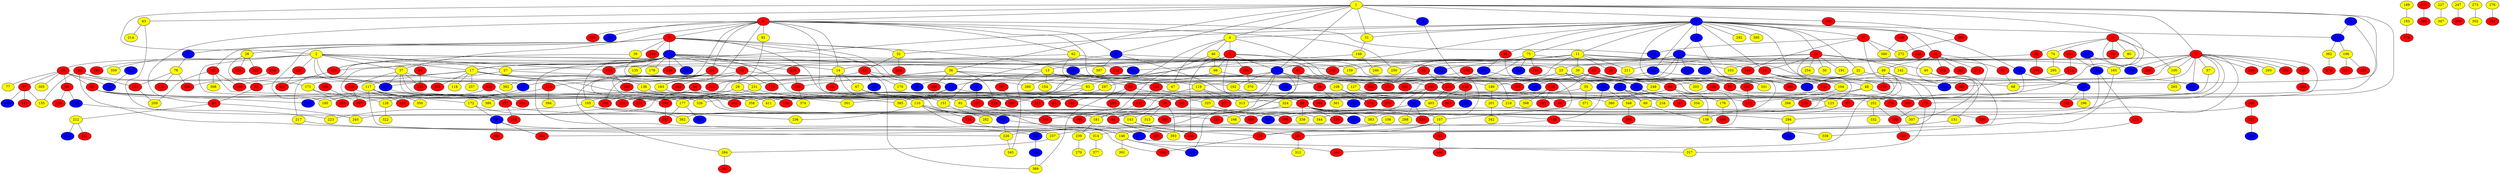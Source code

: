 graph {
0 [style = filled fillcolor = blue];
1 [style = filled fillcolor = yellow];
2 [style = filled fillcolor = yellow];
3 [style = filled fillcolor = red];
4 [style = filled fillcolor = yellow];
5 [style = filled fillcolor = red];
6 [style = filled fillcolor = red];
7 [style = filled fillcolor = blue];
8 [style = filled fillcolor = red];
9 [style = filled fillcolor = blue];
10 [style = filled fillcolor = red];
11 [style = filled fillcolor = yellow];
12 [style = filled fillcolor = red];
13 [style = filled fillcolor = yellow];
14 [style = filled fillcolor = yellow];
15 [style = filled fillcolor = blue];
16 [style = filled fillcolor = red];
17 [style = filled fillcolor = yellow];
18 [style = filled fillcolor = red];
19 [style = filled fillcolor = red];
20 [style = filled fillcolor = red];
21 [style = filled fillcolor = red];
22 [style = filled fillcolor = yellow];
23 [style = filled fillcolor = yellow];
24 [style = filled fillcolor = red];
25 [style = filled fillcolor = blue];
26 [style = filled fillcolor = red];
27 [style = filled fillcolor = yellow];
28 [style = filled fillcolor = yellow];
29 [style = filled fillcolor = yellow];
30 [style = filled fillcolor = yellow];
31 [style = filled fillcolor = yellow];
32 [style = filled fillcolor = yellow];
33 [style = filled fillcolor = red];
34 [style = filled fillcolor = red];
35 [style = filled fillcolor = yellow];
36 [style = filled fillcolor = yellow];
37 [style = filled fillcolor = yellow];
38 [style = filled fillcolor = red];
39 [style = filled fillcolor = yellow];
40 [style = filled fillcolor = yellow];
41 [style = filled fillcolor = red];
42 [style = filled fillcolor = red];
43 [style = filled fillcolor = yellow];
44 [style = filled fillcolor = red];
45 [style = filled fillcolor = red];
46 [style = filled fillcolor = yellow];
47 [style = filled fillcolor = yellow];
48 [style = filled fillcolor = yellow];
49 [style = filled fillcolor = yellow];
50 [style = filled fillcolor = blue];
51 [style = filled fillcolor = red];
52 [style = filled fillcolor = blue];
53 [style = filled fillcolor = red];
54 [style = filled fillcolor = red];
55 [style = filled fillcolor = red];
56 [style = filled fillcolor = yellow];
57 [style = filled fillcolor = yellow];
58 [style = filled fillcolor = red];
59 [style = filled fillcolor = red];
60 [style = filled fillcolor = yellow];
61 [style = filled fillcolor = blue];
62 [style = filled fillcolor = yellow];
63 [style = filled fillcolor = blue];
64 [style = filled fillcolor = red];
65 [style = filled fillcolor = red];
66 [style = filled fillcolor = blue];
67 [style = filled fillcolor = yellow];
68 [style = filled fillcolor = yellow];
69 [style = filled fillcolor = red];
70 [style = filled fillcolor = red];
71 [style = filled fillcolor = blue];
72 [style = filled fillcolor = blue];
73 [style = filled fillcolor = blue];
74 [style = filled fillcolor = yellow];
75 [style = filled fillcolor = yellow];
76 [style = filled fillcolor = yellow];
77 [style = filled fillcolor = yellow];
78 [style = filled fillcolor = blue];
79 [style = filled fillcolor = blue];
80 [style = filled fillcolor = yellow];
81 [style = filled fillcolor = red];
82 [style = filled fillcolor = red];
83 [style = filled fillcolor = yellow];
84 [style = filled fillcolor = red];
85 [style = filled fillcolor = red];
86 [style = filled fillcolor = red];
87 [style = filled fillcolor = red];
88 [style = filled fillcolor = red];
89 [style = filled fillcolor = blue];
90 [style = filled fillcolor = blue];
91 [style = filled fillcolor = blue];
92 [style = filled fillcolor = yellow];
93 [style = filled fillcolor = yellow];
94 [style = filled fillcolor = red];
95 [style = filled fillcolor = blue];
96 [style = filled fillcolor = red];
97 [style = filled fillcolor = red];
98 [style = filled fillcolor = yellow];
99 [style = filled fillcolor = red];
100 [style = filled fillcolor = yellow];
101 [style = filled fillcolor = blue];
102 [style = filled fillcolor = red];
103 [style = filled fillcolor = yellow];
104 [style = filled fillcolor = yellow];
105 [style = filled fillcolor = yellow];
106 [style = filled fillcolor = yellow];
107 [style = filled fillcolor = yellow];
108 [style = filled fillcolor = yellow];
109 [style = filled fillcolor = red];
110 [style = filled fillcolor = yellow];
111 [style = filled fillcolor = red];
112 [style = filled fillcolor = red];
113 [style = filled fillcolor = red];
114 [style = filled fillcolor = red];
115 [style = filled fillcolor = red];
116 [style = filled fillcolor = red];
117 [style = filled fillcolor = yellow];
118 [style = filled fillcolor = yellow];
119 [style = filled fillcolor = yellow];
120 [style = filled fillcolor = red];
121 [style = filled fillcolor = red];
122 [style = filled fillcolor = blue];
123 [style = filled fillcolor = yellow];
124 [style = filled fillcolor = red];
125 [style = filled fillcolor = red];
126 [style = filled fillcolor = blue];
127 [style = filled fillcolor = yellow];
128 [style = filled fillcolor = yellow];
129 [style = filled fillcolor = red];
130 [style = filled fillcolor = red];
131 [style = filled fillcolor = yellow];
132 [style = filled fillcolor = red];
133 [style = filled fillcolor = red];
134 [style = filled fillcolor = red];
135 [style = filled fillcolor = yellow];
136 [style = filled fillcolor = yellow];
137 [style = filled fillcolor = blue];
138 [style = filled fillcolor = red];
139 [style = filled fillcolor = yellow];
140 [style = filled fillcolor = blue];
141 [style = filled fillcolor = blue];
142 [style = filled fillcolor = yellow];
143 [style = filled fillcolor = yellow];
144 [style = filled fillcolor = red];
145 [style = filled fillcolor = red];
146 [style = filled fillcolor = yellow];
147 [style = filled fillcolor = red];
148 [style = filled fillcolor = red];
149 [style = filled fillcolor = yellow];
150 [style = filled fillcolor = red];
151 [style = filled fillcolor = yellow];
152 [style = filled fillcolor = red];
153 [style = filled fillcolor = blue];
154 [style = filled fillcolor = yellow];
155 [style = filled fillcolor = yellow];
156 [style = filled fillcolor = blue];
157 [style = filled fillcolor = red];
158 [style = filled fillcolor = red];
159 [style = filled fillcolor = yellow];
160 [style = filled fillcolor = blue];
161 [style = filled fillcolor = red];
162 [style = filled fillcolor = blue];
163 [style = filled fillcolor = yellow];
164 [style = filled fillcolor = red];
165 [style = filled fillcolor = yellow];
166 [style = filled fillcolor = yellow];
167 [style = filled fillcolor = red];
168 [style = filled fillcolor = red];
169 [style = filled fillcolor = yellow];
170 [style = filled fillcolor = yellow];
171 [style = filled fillcolor = yellow];
172 [style = filled fillcolor = yellow];
173 [style = filled fillcolor = red];
174 [style = filled fillcolor = red];
175 [style = filled fillcolor = red];
176 [style = filled fillcolor = yellow];
177 [style = filled fillcolor = yellow];
178 [style = filled fillcolor = yellow];
179 [style = filled fillcolor = red];
180 [style = filled fillcolor = yellow];
181 [style = filled fillcolor = yellow];
182 [style = filled fillcolor = red];
183 [style = filled fillcolor = yellow];
184 [style = filled fillcolor = blue];
185 [style = filled fillcolor = yellow];
186 [style = filled fillcolor = red];
187 [style = filled fillcolor = red];
188 [style = filled fillcolor = red];
189 [style = filled fillcolor = red];
190 [style = filled fillcolor = red];
191 [style = filled fillcolor = yellow];
192 [style = filled fillcolor = yellow];
193 [style = filled fillcolor = blue];
194 [style = filled fillcolor = red];
195 [style = filled fillcolor = red];
196 [style = filled fillcolor = yellow];
197 [style = filled fillcolor = blue];
198 [style = filled fillcolor = blue];
199 [style = filled fillcolor = red];
200 [style = filled fillcolor = red];
201 [style = filled fillcolor = yellow];
202 [style = filled fillcolor = red];
203 [style = filled fillcolor = yellow];
204 [style = filled fillcolor = red];
205 [style = filled fillcolor = red];
206 [style = filled fillcolor = red];
207 [style = filled fillcolor = red];
208 [style = filled fillcolor = red];
209 [style = filled fillcolor = yellow];
210 [style = filled fillcolor = red];
211 [style = filled fillcolor = yellow];
212 [style = filled fillcolor = yellow];
213 [style = filled fillcolor = red];
214 [style = filled fillcolor = yellow];
215 [style = filled fillcolor = red];
216 [style = filled fillcolor = red];
217 [style = filled fillcolor = yellow];
218 [style = filled fillcolor = yellow];
219 [style = filled fillcolor = blue];
220 [style = filled fillcolor = red];
221 [style = filled fillcolor = blue];
222 [style = filled fillcolor = blue];
223 [style = filled fillcolor = yellow];
224 [style = filled fillcolor = red];
225 [style = filled fillcolor = red];
226 [style = filled fillcolor = yellow];
227 [style = filled fillcolor = yellow];
228 [style = filled fillcolor = red];
229 [style = filled fillcolor = red];
230 [style = filled fillcolor = red];
231 [style = filled fillcolor = yellow];
232 [style = filled fillcolor = blue];
233 [style = filled fillcolor = red];
234 [style = filled fillcolor = yellow];
235 [style = filled fillcolor = red];
236 [style = filled fillcolor = yellow];
237 [style = filled fillcolor = yellow];
238 [style = filled fillcolor = red];
239 [style = filled fillcolor = yellow];
240 [style = filled fillcolor = red];
241 [style = filled fillcolor = red];
242 [style = filled fillcolor = red];
243 [style = filled fillcolor = blue];
244 [style = filled fillcolor = red];
245 [style = filled fillcolor = yellow];
246 [style = filled fillcolor = yellow];
247 [style = filled fillcolor = yellow];
248 [style = filled fillcolor = yellow];
249 [style = filled fillcolor = red];
250 [style = filled fillcolor = yellow];
251 [style = filled fillcolor = red];
252 [style = filled fillcolor = yellow];
253 [style = filled fillcolor = red];
254 [style = filled fillcolor = yellow];
255 [style = filled fillcolor = red];
256 [style = filled fillcolor = red];
257 [style = filled fillcolor = yellow];
258 [style = filled fillcolor = blue];
259 [style = filled fillcolor = red];
260 [style = filled fillcolor = yellow];
261 [style = filled fillcolor = red];
262 [style = filled fillcolor = red];
263 [style = filled fillcolor = blue];
264 [style = filled fillcolor = red];
265 [style = filled fillcolor = yellow];
266 [style = filled fillcolor = yellow];
267 [style = filled fillcolor = red];
268 [style = filled fillcolor = blue];
269 [style = filled fillcolor = red];
270 [style = filled fillcolor = yellow];
271 [style = filled fillcolor = red];
272 [style = filled fillcolor = yellow];
273 [style = filled fillcolor = yellow];
274 [style = filled fillcolor = red];
275 [style = filled fillcolor = blue];
276 [style = filled fillcolor = yellow];
277 [style = filled fillcolor = red];
278 [style = filled fillcolor = red];
279 [style = filled fillcolor = red];
280 [style = filled fillcolor = red];
281 [style = filled fillcolor = red];
282 [style = filled fillcolor = yellow];
283 [style = filled fillcolor = red];
284 [style = filled fillcolor = yellow];
285 [style = filled fillcolor = blue];
286 [style = filled fillcolor = red];
287 [style = filled fillcolor = red];
288 [style = filled fillcolor = yellow];
289 [style = filled fillcolor = red];
290 [style = filled fillcolor = blue];
291 [style = filled fillcolor = blue];
292 [style = filled fillcolor = yellow];
293 [style = filled fillcolor = yellow];
294 [style = filled fillcolor = yellow];
295 [style = filled fillcolor = yellow];
296 [style = filled fillcolor = yellow];
297 [style = filled fillcolor = yellow];
298 [style = filled fillcolor = red];
299 [style = filled fillcolor = red];
300 [style = filled fillcolor = red];
301 [style = filled fillcolor = yellow];
302 [style = filled fillcolor = yellow];
303 [style = filled fillcolor = red];
304 [style = filled fillcolor = red];
305 [style = filled fillcolor = yellow];
306 [style = filled fillcolor = red];
307 [style = filled fillcolor = yellow];
308 [style = filled fillcolor = yellow];
309 [style = filled fillcolor = red];
310 [style = filled fillcolor = blue];
311 [style = filled fillcolor = red];
312 [style = filled fillcolor = yellow];
313 [style = filled fillcolor = yellow];
314 [style = filled fillcolor = yellow];
315 [style = filled fillcolor = yellow];
316 [style = filled fillcolor = red];
317 [style = filled fillcolor = yellow];
318 [style = filled fillcolor = red];
319 [style = filled fillcolor = red];
320 [style = filled fillcolor = red];
321 [style = filled fillcolor = blue];
322 [style = filled fillcolor = yellow];
323 [style = filled fillcolor = red];
324 [style = filled fillcolor = yellow];
325 [style = filled fillcolor = yellow];
326 [style = filled fillcolor = yellow];
327 [style = filled fillcolor = blue];
328 [style = filled fillcolor = red];
329 [style = filled fillcolor = red];
330 [style = filled fillcolor = red];
331 [style = filled fillcolor = yellow];
332 [style = filled fillcolor = yellow];
333 [style = filled fillcolor = red];
334 [style = filled fillcolor = yellow];
335 [style = filled fillcolor = red];
336 [style = filled fillcolor = blue];
337 [style = filled fillcolor = red];
338 [style = filled fillcolor = yellow];
339 [style = filled fillcolor = yellow];
340 [style = filled fillcolor = blue];
341 [style = filled fillcolor = red];
342 [style = filled fillcolor = yellow];
343 [style = filled fillcolor = red];
344 [style = filled fillcolor = yellow];
345 [style = filled fillcolor = yellow];
346 [style = filled fillcolor = red];
347 [style = filled fillcolor = yellow];
348 [style = filled fillcolor = yellow];
349 [style = filled fillcolor = red];
350 [style = filled fillcolor = yellow];
351 [style = filled fillcolor = red];
352 [style = filled fillcolor = red];
353 [style = filled fillcolor = red];
354 [style = filled fillcolor = red];
355 [style = filled fillcolor = red];
356 [style = filled fillcolor = blue];
357 [style = filled fillcolor = blue];
358 [style = filled fillcolor = yellow];
359 [style = filled fillcolor = yellow];
360 [style = filled fillcolor = yellow];
361 [style = filled fillcolor = yellow];
362 [style = filled fillcolor = yellow];
363 [style = filled fillcolor = red];
364 [style = filled fillcolor = blue];
365 [style = filled fillcolor = red];
366 [style = filled fillcolor = blue];
367 [style = filled fillcolor = red];
368 [style = filled fillcolor = red];
369 [style = filled fillcolor = blue];
370 [style = filled fillcolor = yellow];
371 [style = filled fillcolor = yellow];
372 [style = filled fillcolor = red];
373 [style = filled fillcolor = red];
374 [style = filled fillcolor = yellow];
375 [style = filled fillcolor = red];
376 [style = filled fillcolor = red];
377 [style = filled fillcolor = yellow];
378 [style = filled fillcolor = blue];
379 [style = filled fillcolor = red];
380 [style = filled fillcolor = yellow];
381 [style = filled fillcolor = red];
382 [style = filled fillcolor = yellow];
383 [style = filled fillcolor = yellow];
384 [style = filled fillcolor = red];
385 [style = filled fillcolor = yellow];
386 [style = filled fillcolor = yellow];
387 [style = filled fillcolor = red];
388 [style = filled fillcolor = blue];
389 [style = filled fillcolor = yellow];
390 [style = filled fillcolor = red];
391 [style = filled fillcolor = yellow];
392 [style = filled fillcolor = yellow];
393 [style = filled fillcolor = yellow];
394 [style = filled fillcolor = yellow];
395 [style = filled fillcolor = yellow];
396 [style = filled fillcolor = red];
397 [style = filled fillcolor = yellow];
398 [style = filled fillcolor = yellow];
399 [style = filled fillcolor = blue];
400 [style = filled fillcolor = red];
401 [style = filled fillcolor = red];
402 [style = filled fillcolor = blue];
403 [style = filled fillcolor = yellow];
404 [style = filled fillcolor = red];
405 [style = filled fillcolor = red];
406 [style = filled fillcolor = red];
407 [style = filled fillcolor = blue];
408 [style = filled fillcolor = red];
409 [style = filled fillcolor = red];
410 [style = filled fillcolor = red];
411 [style = filled fillcolor = yellow];
412 [style = filled fillcolor = red];
0 -- 11;
0 -- 10;
0 -- 7;
0 -- 4;
0 -- 16;
0 -- 18;
0 -- 21;
0 -- 22;
0 -- 31;
0 -- 32;
0 -- 50;
0 -- 75;
0 -- 78;
0 -- 95;
0 -- 96;
0 -- 109;
0 -- 161;
0 -- 193;
0 -- 292;
0 -- 331;
0 -- 395;
1 -- 2;
1 -- 3;
1 -- 4;
1 -- 6;
1 -- 7;
1 -- 31;
1 -- 36;
1 -- 43;
1 -- 79;
1 -- 89;
1 -- 68;
1 -- 165;
1 -- 179;
1 -- 190;
2 -- 17;
2 -- 26;
2 -- 27;
2 -- 37;
2 -- 60;
2 -- 73;
2 -- 91;
2 -- 112;
2 -- 113;
2 -- 121;
2 -- 195;
2 -- 359;
2 -- 392;
3 -- 17;
3 -- 23;
3 -- 25;
3 -- 57;
3 -- 100;
3 -- 102;
3 -- 103;
3 -- 123;
3 -- 219;
3 -- 240;
3 -- 243;
3 -- 289;
3 -- 293;
3 -- 344;
3 -- 346;
3 -- 352;
3 -- 365;
3 -- 390;
4 -- 5;
4 -- 46;
4 -- 53;
4 -- 47;
4 -- 229;
5 -- 7;
5 -- 14;
5 -- 27;
5 -- 61;
5 -- 69;
5 -- 98;
5 -- 194;
5 -- 285;
5 -- 301;
6 -- 8;
6 -- 14;
6 -- 24;
6 -- 37;
6 -- 62;
6 -- 65;
6 -- 89;
6 -- 92;
6 -- 126;
6 -- 130;
6 -- 163;
6 -- 171;
6 -- 221;
6 -- 250;
6 -- 335;
6 -- 402;
7 -- 15;
7 -- 34;
7 -- 88;
7 -- 93;
7 -- 66;
7 -- 180;
7 -- 192;
7 -- 244;
7 -- 405;
8 -- 9;
8 -- 15;
8 -- 28;
8 -- 32;
8 -- 39;
8 -- 71;
8 -- 82;
8 -- 66;
8 -- 153;
8 -- 185;
8 -- 249;
8 -- 403;
9 -- 12;
9 -- 13;
9 -- 14;
9 -- 17;
9 -- 23;
9 -- 105;
9 -- 109;
9 -- 113;
9 -- 115;
9 -- 128;
9 -- 135;
9 -- 178;
9 -- 215;
9 -- 217;
9 -- 230;
9 -- 231;
9 -- 238;
9 -- 263;
10 -- 49;
10 -- 81;
10 -- 91;
10 -- 131;
10 -- 204;
10 -- 307;
10 -- 349;
10 -- 373;
11 -- 13;
11 -- 20;
11 -- 30;
11 -- 58;
11 -- 153;
11 -- 165;
11 -- 168;
11 -- 211;
11 -- 250;
11 -- 285;
12 -- 29;
12 -- 119;
12 -- 164;
12 -- 173;
12 -- 304;
13 -- 124;
13 -- 47;
13 -- 154;
13 -- 189;
13 -- 345;
14 -- 42;
14 -- 67;
14 -- 143;
15 -- 110;
15 -- 189;
15 -- 326;
16 -- 18;
16 -- 40;
16 -- 48;
16 -- 56;
16 -- 142;
16 -- 191;
16 -- 205;
16 -- 211;
16 -- 254;
17 -- 25;
17 -- 33;
17 -- 117;
17 -- 118;
17 -- 134;
17 -- 136;
17 -- 257;
17 -- 299;
17 -- 326;
17 -- 353;
18 -- 104;
18 -- 152;
18 -- 220;
18 -- 379;
19 -- 38;
19 -- 70;
19 -- 74;
19 -- 80;
19 -- 100;
19 -- 309;
19 -- 346;
20 -- 242;
21 -- 60;
21 -- 126;
21 -- 168;
21 -- 272;
21 -- 360;
22 -- 63;
22 -- 88;
22 -- 179;
23 -- 35;
23 -- 61;
23 -- 156;
23 -- 180;
24 -- 163;
24 -- 166;
24 -- 181;
24 -- 213;
24 -- 284;
24 -- 311;
24 -- 392;
25 -- 60;
25 -- 123;
25 -- 234;
26 -- 55;
26 -- 77;
26 -- 97;
26 -- 99;
26 -- 171;
26 -- 305;
26 -- 399;
27 -- 197;
27 -- 260;
28 -- 33;
28 -- 225;
28 -- 351;
29 -- 59;
29 -- 93;
29 -- 304;
29 -- 318;
30 -- 61;
30 -- 115;
30 -- 130;
30 -- 203;
31 -- 149;
32 -- 45;
32 -- 329;
33 -- 65;
34 -- 361;
35 -- 324;
35 -- 371;
36 -- 83;
36 -- 173;
36 -- 174;
36 -- 228;
36 -- 283;
36 -- 298;
37 -- 58;
37 -- 69;
37 -- 148;
37 -- 197;
37 -- 233;
37 -- 316;
38 -- 113;
38 -- 199;
39 -- 109;
40 -- 243;
40 -- 281;
41 -- 303;
41 -- 363;
43 -- 64;
43 -- 214;
45 -- 73;
45 -- 170;
45 -- 202;
45 -- 389;
45 -- 407;
46 -- 98;
46 -- 68;
46 -- 343;
46 -- 400;
48 -- 64;
48 -- 179;
48 -- 411;
49 -- 53;
49 -- 220;
49 -- 314;
49 -- 336;
49 -- 379;
50 -- 63;
50 -- 72;
51 -- 53;
51 -- 59;
51 -- 63;
51 -- 125;
51 -- 162;
51 -- 248;
51 -- 303;
51 -- 331;
52 -- 207;
53 -- 102;
54 -- 83;
54 -- 235;
54 -- 365;
55 -- 177;
55 -- 220;
55 -- 340;
55 -- 386;
57 -- 376;
58 -- 255;
58 -- 325;
58 -- 389;
59 -- 64;
59 -- 143;
59 -- 315;
59 -- 393;
60 -- 139;
61 -- 69;
61 -- 167;
61 -- 309;
62 -- 192;
62 -- 205;
62 -- 386;
64 -- 355;
64 -- 393;
65 -- 212;
65 -- 245;
67 -- 110;
67 -- 151;
67 -- 269;
69 -- 107;
69 -- 120;
69 -- 158;
69 -- 294;
69 -- 327;
69 -- 338;
69 -- 383;
71 -- 76;
72 -- 112;
72 -- 159;
72 -- 202;
72 -- 235;
72 -- 336;
72 -- 357;
73 -- 128;
73 -- 185;
74 -- 295;
75 -- 103;
75 -- 147;
75 -- 174;
75 -- 262;
75 -- 356;
76 -- 111;
76 -- 116;
76 -- 306;
78 -- 101;
78 -- 372;
79 -- 333;
81 -- 68;
83 -- 85;
83 -- 148;
84 -- 111;
84 -- 155;
84 -- 197;
84 -- 226;
86 -- 105;
86 -- 385;
87 -- 139;
88 -- 134;
88 -- 139;
88 -- 176;
88 -- 264;
88 -- 334;
89 -- 151;
89 -- 159;
89 -- 324;
89 -- 397;
90 -- 193;
90 -- 252;
92 -- 311;
93 -- 146;
93 -- 222;
94 -- 233;
95 -- 119;
95 -- 181;
96 -- 107;
96 -- 122;
97 -- 145;
97 -- 155;
97 -- 268;
98 -- 182;
98 -- 297;
99 -- 198;
99 -- 259;
100 -- 265;
101 -- 102;
101 -- 296;
104 -- 266;
105 -- 223;
105 -- 236;
105 -- 344;
106 -- 146;
107 -- 115;
107 -- 258;
107 -- 261;
108 -- 278;
108 -- 376;
109 -- 412;
110 -- 114;
110 -- 208;
110 -- 236;
110 -- 343;
110 -- 363;
110 -- 405;
111 -- 209;
112 -- 231;
112 -- 235;
113 -- 188;
114 -- 146;
115 -- 208;
117 -- 157;
117 -- 172;
117 -- 237;
117 -- 350;
117 -- 410;
119 -- 277;
119 -- 313;
119 -- 382;
121 -- 412;
122 -- 129;
122 -- 182;
123 -- 166;
123 -- 369;
124 -- 132;
124 -- 376;
125 -- 44;
125 -- 274;
127 -- 44;
128 -- 322;
129 -- 177;
129 -- 267;
129 -- 398;
130 -- 141;
130 -- 215;
130 -- 218;
130 -- 313;
130 -- 380;
130 -- 409;
131 -- 226;
132 -- 181;
133 -- 218;
133 -- 290;
82 -- 209;
82 -- 299;
82 -- 308;
82 -- 372;
136 -- 264;
137 -- 399;
138 -- 387;
140 -- 160;
140 -- 219;
141 -- 210;
141 -- 288;
141 -- 333;
142 -- 274;
143 -- 281;
143 -- 400;
144 -- 160;
144 -- 323;
146 -- 161;
146 -- 378;
146 -- 391;
148 -- 287;
149 -- 246;
149 -- 260;
150 -- 232;
150 -- 403;
151 -- 282;
152 -- 221;
153 -- 269;
153 -- 290;
156 -- 158;
156 -- 348;
157 -- 216;
157 -- 390;
158 -- 237;
158 -- 339;
160 -- 271;
160 -- 330;
162 -- 358;
163 -- 401;
165 -- 339;
169 -- 183;
171 -- 253;
171 -- 358;
172 -- 184;
172 -- 382;
175 -- 384;
176 -- 406;
177 -- 287;
177 -- 321;
179 -- 300;
179 -- 317;
180 -- 201;
181 -- 239;
183 -- 279;
184 -- 244;
184 -- 314;
184 -- 396;
186 -- 328;
186 -- 360;
187 -- 269;
188 -- 301;
189 -- 409;
190 -- 206;
192 -- 252;
193 -- 196;
193 -- 362;
194 -- 370;
196 -- 224;
196 -- 337;
197 -- 229;
198 -- 223;
200 -- 251;
200 -- 294;
201 -- 342;
206 -- 272;
207 -- 210;
212 -- 241;
212 -- 291;
213 -- 387;
213 -- 394;
217 -- 258;
218 -- 330;
222 -- 226;
222 -- 310;
226 -- 345;
227 -- 347;
228 -- 369;
230 -- 283;
231 -- 245;
231 -- 262;
235 -- 403;
237 -- 284;
239 -- 270;
240 -- 280;
242 -- 372;
247 -- 286;
248 -- 380;
251 -- 366;
252 -- 300;
252 -- 332;
256 -- 306;
258 -- 364;
261 -- 408;
271 -- 319;
273 -- 302;
274 -- 307;
275 -- 331;
275 -- 368;
276 -- 381;
281 -- 312;
283 -- 374;
284 -- 341;
294 -- 388;
297 -- 385;
300 -- 319;
310 -- 317;
314 -- 377;
316 -- 387;
316 -- 411;
320 -- 340;
320 -- 404;
323 -- 336;
324 -- 378;
325 -- 333;
348 -- 354;
362 -- 375;
364 -- 389;
367 -- 383;
}
